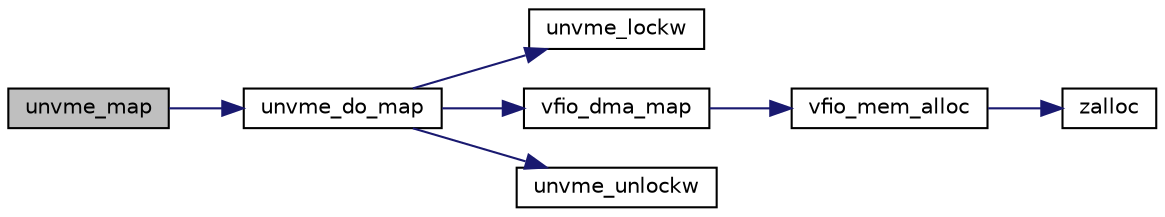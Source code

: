 digraph "unvme_map"
{
  edge [fontname="Helvetica",fontsize="10",labelfontname="Helvetica",labelfontsize="10"];
  node [fontname="Helvetica",fontsize="10",shape=record];
  rankdir="LR";
  Node1 [label="unvme_map",height=0.2,width=0.4,color="black", fillcolor="grey75", style="filled", fontcolor="black"];
  Node1 -> Node2 [color="midnightblue",fontsize="10",style="solid",fontname="Helvetica"];
  Node2 [label="unvme_do_map",height=0.2,width=0.4,color="black", fillcolor="white", style="filled",URL="$unvme__core_8c.html#ae0fb3b4e5a41179bee5dde88c5077750"];
  Node2 -> Node3 [color="midnightblue",fontsize="10",style="solid",fontname="Helvetica"];
  Node3 [label="unvme_lockw",height=0.2,width=0.4,color="black", fillcolor="white", style="filled",URL="$unvme__lock_8h.html#a3ac7f83033513b3f50ba098974c5f576"];
  Node2 -> Node4 [color="midnightblue",fontsize="10",style="solid",fontname="Helvetica"];
  Node4 [label="vfio_dma_map",height=0.2,width=0.4,color="black", fillcolor="white", style="filled",URL="$unvme__vfio_8c.html#a213e0d2801303bc563ec25322f6a3864"];
  Node4 -> Node5 [color="midnightblue",fontsize="10",style="solid",fontname="Helvetica"];
  Node5 [label="vfio_mem_alloc",height=0.2,width=0.4,color="black", fillcolor="white", style="filled",URL="$unvme__vfio_8c.html#ab2aad0aa82586d1cb1c54fff5e97f047"];
  Node5 -> Node6 [color="midnightblue",fontsize="10",style="solid",fontname="Helvetica"];
  Node6 [label="zalloc",height=0.2,width=0.4,color="black", fillcolor="white", style="filled",URL="$unvme__log_8h.html#ad0365f35de6857f0533c276a8d243ccc"];
  Node2 -> Node7 [color="midnightblue",fontsize="10",style="solid",fontname="Helvetica"];
  Node7 [label="unvme_unlockw",height=0.2,width=0.4,color="black", fillcolor="white", style="filled",URL="$unvme__lock_8h.html#a6ff3d82a38923c504b51212593669f36"];
}
